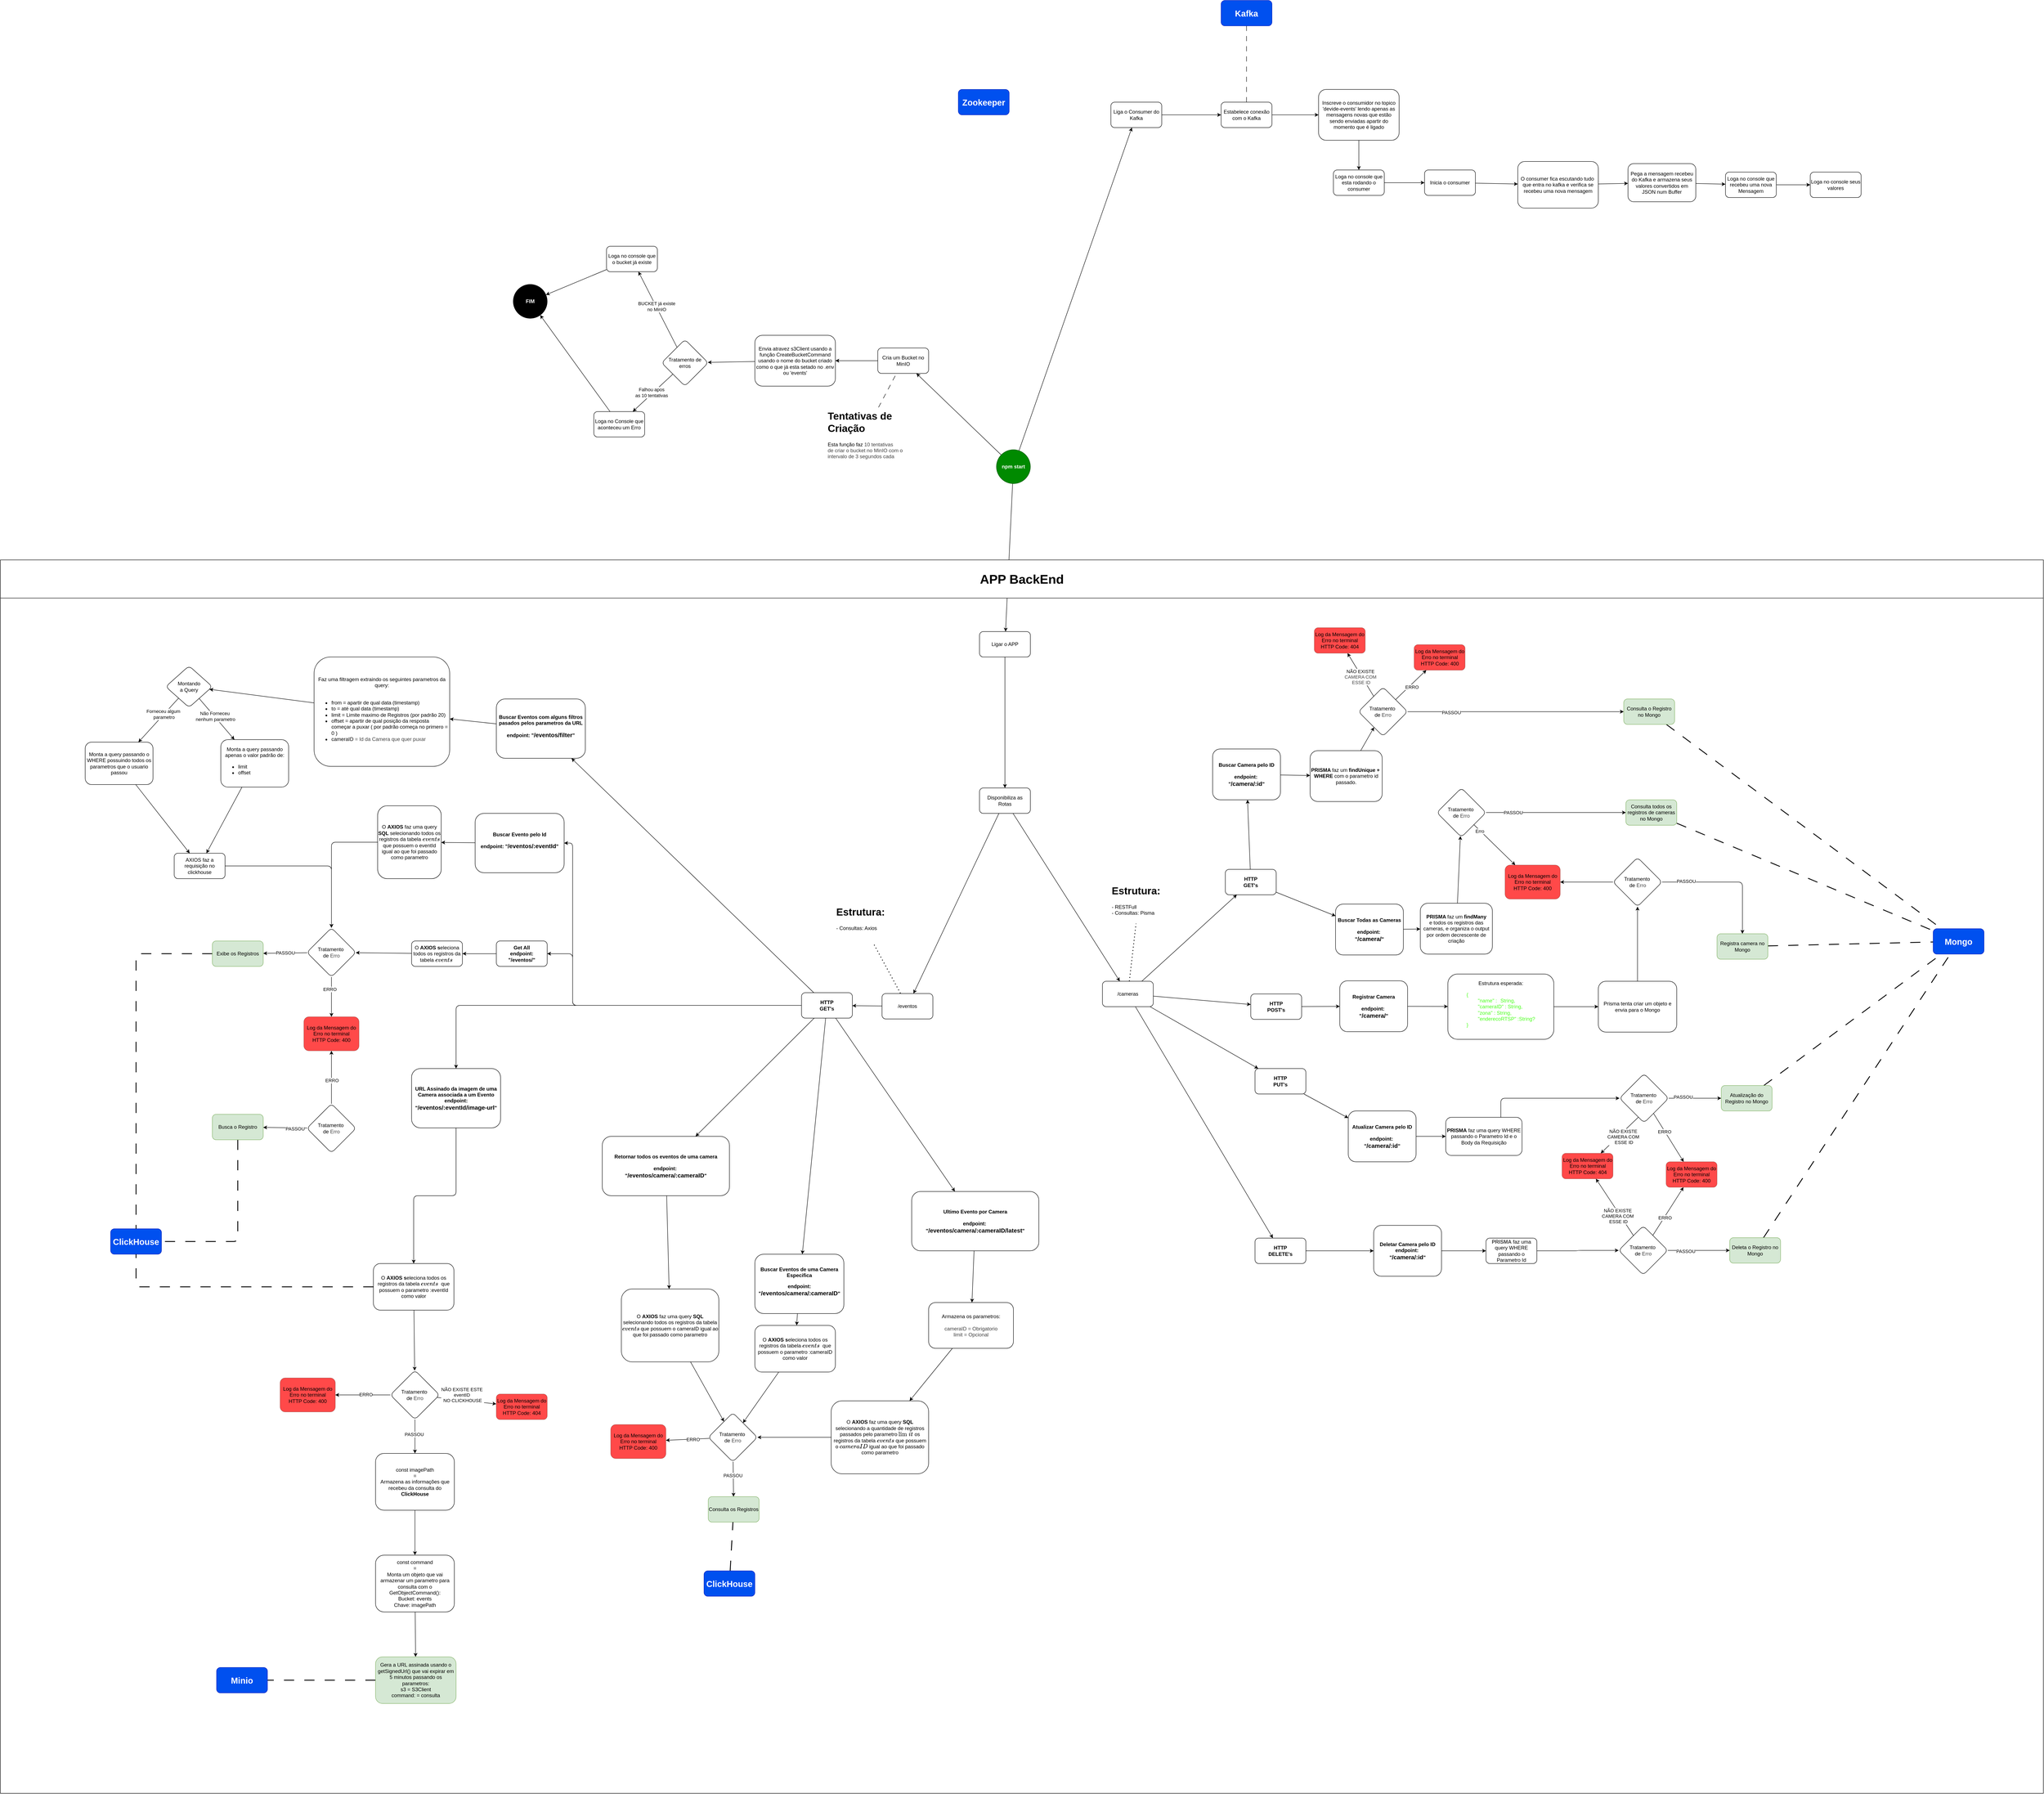 <mxfile>
    <diagram id="Vanaf956ToXkdfIuTYm2" name="Página-1">
        <mxGraphModel dx="5593" dy="4943" grid="1" gridSize="10" guides="1" tooltips="1" connect="1" arrows="1" fold="1" page="1" pageScale="1" pageWidth="850" pageHeight="1100" math="0" shadow="0">
            <root>
                <mxCell id="0"/>
                <mxCell id="1" parent="0"/>
                <mxCell id="5" value="" style="edgeStyle=none;html=1;" parent="1" source="3" target="4" edge="1">
                    <mxGeometry relative="1" as="geometry"/>
                </mxCell>
                <mxCell id="231" style="edgeStyle=none;html=1;" parent="1" source="3" target="230" edge="1">
                    <mxGeometry relative="1" as="geometry"/>
                </mxCell>
                <mxCell id="233" style="edgeStyle=none;html=1;" parent="1" source="3" target="232" edge="1">
                    <mxGeometry relative="1" as="geometry"/>
                </mxCell>
                <mxCell id="3" value="npm start" style="ellipse;whiteSpace=wrap;html=1;aspect=fixed;fillColor=#008a00;fontStyle=1;strokeColor=#005700;fontColor=#ffffff;" parent="1" vertex="1">
                    <mxGeometry x="240" y="-1010" width="80" height="80" as="geometry"/>
                </mxCell>
                <mxCell id="254" value="" style="edgeStyle=none;html=1;" parent="1" source="230" target="253" edge="1">
                    <mxGeometry relative="1" as="geometry"/>
                </mxCell>
                <mxCell id="230" value="Liga o Consumer do Kafka" style="rounded=1;whiteSpace=wrap;html=1;fillColor=light-dark(#FFFFFF,#EDEDED);" parent="1" vertex="1">
                    <mxGeometry x="510" y="-1830" width="120" height="60" as="geometry"/>
                </mxCell>
                <mxCell id="246" style="edgeStyle=none;html=1;" parent="1" source="232" target="234" edge="1">
                    <mxGeometry relative="1" as="geometry"/>
                </mxCell>
                <mxCell id="232" value="Cria um Bucket no MinIO" style="rounded=1;whiteSpace=wrap;html=1;fillColor=light-dark(#FFFFFF,#EDEDED);" parent="1" vertex="1">
                    <mxGeometry x="-40" y="-1250" width="120" height="60" as="geometry"/>
                </mxCell>
                <mxCell id="247" style="edgeStyle=none;html=1;" parent="1" source="234" target="239" edge="1">
                    <mxGeometry relative="1" as="geometry"/>
                </mxCell>
                <mxCell id="234" value="Envia atravez s3Client usando a função CreateBucketCommand usando o nome do bucket criado como o que já esta setado no .env ou &#39;events&#39;" style="whiteSpace=wrap;html=1;fillColor=light-dark(#FFFFFF,#EDEDED);rounded=1;" parent="1" vertex="1">
                    <mxGeometry x="-330" y="-1280" width="190" height="120" as="geometry"/>
                </mxCell>
                <mxCell id="237" style="edgeStyle=none;html=1;endArrow=none;endFill=0;dashed=1;dashPattern=12 12;" parent="1" source="236" target="232" edge="1">
                    <mxGeometry relative="1" as="geometry"/>
                </mxCell>
                <mxCell id="236" value="&lt;h1 style=&quot;margin-top: 0px;&quot;&gt;Tentativas de Criação&lt;/h1&gt;&lt;p&gt;Esta função faz&amp;nbsp;&lt;span style=&quot;color: rgb(63, 63, 63); background-color: transparent;&quot;&gt;10 tentativas de&amp;nbsp;&lt;/span&gt;&lt;span style=&quot;color: rgb(63, 63, 63); background-color: transparent;&quot;&gt;criar o bucket no MinIO com o intervalo de 3 segundos cada&lt;/span&gt;&lt;/p&gt;" style="text;html=1;whiteSpace=wrap;overflow=hidden;rounded=0;" parent="1" vertex="1">
                    <mxGeometry x="-160" y="-1110" width="180" height="120" as="geometry"/>
                </mxCell>
                <mxCell id="238" value="&lt;font style=&quot;font-size: 30px;&quot;&gt;APP BackEnd&lt;/font&gt;" style="swimlane;whiteSpace=wrap;html=1;startSize=90;" parent="1" vertex="1">
                    <mxGeometry x="-2110" y="-750" width="4820" height="2910" as="geometry"/>
                </mxCell>
                <mxCell id="11" value="" style="edgeStyle=none;html=1;" parent="238" source="4" target="10" edge="1">
                    <mxGeometry relative="1" as="geometry"/>
                </mxCell>
                <mxCell id="13" value="" style="edgeStyle=none;html=1;" parent="238" source="10" target="12" edge="1">
                    <mxGeometry relative="1" as="geometry"/>
                </mxCell>
                <mxCell id="15" value="" style="edgeStyle=none;html=1;" parent="238" source="10" target="14" edge="1">
                    <mxGeometry relative="1" as="geometry"/>
                </mxCell>
                <mxCell id="10" value="Disponibiliza as Rotas" style="rounded=1;whiteSpace=wrap;html=1;fillColor=light-dark(#FFFFFF,#EDEDED);" parent="238" vertex="1">
                    <mxGeometry x="2310" y="538" width="120" height="60" as="geometry"/>
                </mxCell>
                <mxCell id="31" value="" style="edgeStyle=none;html=1;" parent="238" source="12" target="30" edge="1">
                    <mxGeometry relative="1" as="geometry"/>
                </mxCell>
                <mxCell id="35" style="edgeStyle=none;html=1;" parent="238" source="12" target="32" edge="1">
                    <mxGeometry relative="1" as="geometry"/>
                </mxCell>
                <mxCell id="36" style="edgeStyle=none;html=1;" parent="238" source="12" target="33" edge="1">
                    <mxGeometry relative="1" as="geometry"/>
                </mxCell>
                <mxCell id="37" style="edgeStyle=none;html=1;" parent="238" source="12" target="34" edge="1">
                    <mxGeometry relative="1" as="geometry"/>
                </mxCell>
                <mxCell id="12" value="/cameras" style="rounded=1;whiteSpace=wrap;html=1;fillColor=light-dark(#FFFFFF,#EDEDED);" parent="238" vertex="1">
                    <mxGeometry x="2600" y="994" width="120" height="60" as="geometry"/>
                </mxCell>
                <mxCell id="17" value="" style="edgeStyle=none;html=1;" parent="238" source="14" target="16" edge="1">
                    <mxGeometry relative="1" as="geometry"/>
                </mxCell>
                <mxCell id="14" value="/eventos" style="rounded=1;whiteSpace=wrap;html=1;fillColor=light-dark(#FFFFFF,#EDEDED);" parent="238" vertex="1">
                    <mxGeometry x="2080" y="1023" width="120" height="60" as="geometry"/>
                </mxCell>
                <mxCell id="21" value="" style="edgeStyle=orthogonalEdgeStyle;html=1;" parent="238" source="16" target="20" edge="1">
                    <mxGeometry relative="1" as="geometry">
                        <Array as="points">
                            <mxPoint x="1350" y="1051"/>
                            <mxPoint x="1350" y="929"/>
                        </Array>
                    </mxGeometry>
                </mxCell>
                <mxCell id="23" style="html=1;" parent="238" source="16" target="22" edge="1">
                    <mxGeometry relative="1" as="geometry"/>
                </mxCell>
                <mxCell id="26" style="edgeStyle=orthogonalEdgeStyle;html=1;" parent="238" source="16" target="24" edge="1">
                    <mxGeometry relative="1" as="geometry"/>
                </mxCell>
                <mxCell id="27" style="edgeStyle=orthogonalEdgeStyle;html=1;" parent="238" source="16" target="25" edge="1">
                    <mxGeometry relative="1" as="geometry">
                        <Array as="points">
                            <mxPoint x="1350" y="1051"/>
                            <mxPoint x="1350" y="668"/>
                        </Array>
                    </mxGeometry>
                </mxCell>
                <mxCell id="29" style="html=1;elbow=vertical;" parent="238" source="16" target="28" edge="1">
                    <mxGeometry relative="1" as="geometry"/>
                </mxCell>
                <mxCell id="191" style="edgeStyle=none;html=1;" parent="238" source="16" target="190" edge="1">
                    <mxGeometry relative="1" as="geometry"/>
                </mxCell>
                <mxCell id="196" style="html=1;" parent="238" source="16" target="195" edge="1">
                    <mxGeometry relative="1" as="geometry"/>
                </mxCell>
                <mxCell id="16" value="&lt;div&gt;&lt;b&gt;HTTP&lt;/b&gt;&lt;/div&gt;&lt;div&gt;&lt;span style=&quot;background-color: transparent;&quot;&gt;&lt;b&gt;GET&#39;s&lt;/b&gt;&lt;/span&gt;&lt;/div&gt;" style="whiteSpace=wrap;html=1;fillColor=light-dark(#FFFFFF,#EDEDED);rounded=1;" parent="238" vertex="1">
                    <mxGeometry x="1890" y="1021" width="120" height="60" as="geometry"/>
                </mxCell>
                <mxCell id="145" value="" style="edgeStyle=none;html=1;" parent="238" source="20" target="144" edge="1">
                    <mxGeometry relative="1" as="geometry"/>
                </mxCell>
                <mxCell id="20" value="&lt;div&gt;&lt;b&gt;Get All&lt;/b&gt;&lt;/div&gt;&lt;b&gt;endpoint: &quot;/eventos/&quot;&lt;/b&gt;" style="whiteSpace=wrap;html=1;fillColor=light-dark(#FFFFFF,#EDEDED);rounded=1;" parent="238" vertex="1">
                    <mxGeometry x="1170" y="899" width="120" height="60" as="geometry"/>
                </mxCell>
                <mxCell id="156" style="edgeStyle=none;html=1;" parent="238" source="22" target="155" edge="1">
                    <mxGeometry relative="1" as="geometry"/>
                </mxCell>
                <mxCell id="22" value="&lt;div&gt;&lt;b&gt;Buscar Eventos de uma Camera Especifica&lt;/b&gt;&lt;/div&gt;&lt;p&gt;&lt;font style=&quot;color: rgb(0, 0, 0);&quot; face=&quot;Helvetica&quot;&gt;&lt;b&gt;endpoint: &quot;&lt;span style=&quot;font-size: 14px; white-space: pre;&quot;&gt;/eventos/camera/:cameraID&lt;/span&gt;&quot;&lt;/b&gt;&lt;/font&gt;&lt;/p&gt;" style="whiteSpace=wrap;html=1;fillColor=light-dark(#FFFFFF,#EDEDED);rounded=1;" parent="238" vertex="1">
                    <mxGeometry x="1780" y="1638" width="210" height="140" as="geometry"/>
                </mxCell>
                <mxCell id="167" value="" style="edgeStyle=orthogonalEdgeStyle;html=1;" parent="238" source="24" target="168" edge="1">
                    <mxGeometry relative="1" as="geometry">
                        <mxPoint x="1125" y="1718" as="targetPoint"/>
                    </mxGeometry>
                </mxCell>
                <mxCell id="24" value="&lt;div&gt;&lt;b style=&quot;background-color: transparent;&quot;&gt;URL Assinado da imagem de uma Camera associada a um Evento&lt;/b&gt;&lt;/div&gt;&lt;div&gt;&lt;b style=&quot;background-color: transparent;&quot;&gt;endpoint: &quot;&lt;span style=&quot;font-size: 14px; white-space: pre;&quot;&gt;/eventos/:eventId/image-url&lt;/span&gt;&quot;&lt;/b&gt;&lt;/div&gt;" style="whiteSpace=wrap;html=1;fillColor=light-dark(#FFFFFF,#EDEDED);rounded=1;" parent="238" vertex="1">
                    <mxGeometry x="970" y="1200" width="210" height="140" as="geometry"/>
                </mxCell>
                <mxCell id="193" style="edgeStyle=none;html=1;" parent="238" source="25" target="192" edge="1">
                    <mxGeometry relative="1" as="geometry"/>
                </mxCell>
                <mxCell id="25" value="&lt;div&gt;&lt;b&gt;Buscar Evento pelo Id&lt;/b&gt;&lt;/div&gt;&lt;p&gt;&lt;font style=&quot;color: rgb(0, 0, 0);&quot; face=&quot;Helvetica&quot;&gt;&lt;b&gt;endpoint: &quot;&lt;span style=&quot;font-size: 14px; white-space: pre;&quot;&gt;/eventos/:eventId&lt;/span&gt;&quot;&lt;/b&gt;&lt;/font&gt;&lt;/p&gt;" style="whiteSpace=wrap;html=1;fillColor=light-dark(#FFFFFF,#EDEDED);rounded=1;" parent="238" vertex="1">
                    <mxGeometry x="1120" y="598" width="210" height="140" as="geometry"/>
                </mxCell>
                <mxCell id="210" value="" style="edgeStyle=none;html=1;" parent="238" source="28" target="209" edge="1">
                    <mxGeometry relative="1" as="geometry"/>
                </mxCell>
                <mxCell id="28" value="&lt;div&gt;&lt;b style=&quot;background-color: transparent;&quot;&gt;Ultimo Evento por Camera&lt;/b&gt;&lt;/div&gt;&lt;div&gt;&lt;b style=&quot;background-color: transparent;&quot;&gt;&lt;br&gt;&lt;/b&gt;&lt;/div&gt;&lt;div&gt;&lt;b style=&quot;background-color: transparent;&quot;&gt;endpoint:&amp;nbsp;&lt;/b&gt;&lt;/div&gt;&lt;div&gt;&lt;b style=&quot;background-color: transparent;&quot;&gt;&quot;&lt;span style=&quot;font-size: 14px; white-space: pre;&quot;&gt;/eventos/camera/:cameraID/latest&lt;/span&gt;&quot;&lt;/b&gt;&lt;/div&gt;" style="whiteSpace=wrap;html=1;fillColor=light-dark(#FFFFFF,#EDEDED);rounded=1;" parent="238" vertex="1">
                    <mxGeometry x="2150" y="1490" width="300" height="140" as="geometry"/>
                </mxCell>
                <mxCell id="43" value="" style="edgeStyle=none;html=1;" parent="238" source="32" target="44" edge="1">
                    <mxGeometry relative="1" as="geometry">
                        <mxPoint x="3140" y="880" as="targetPoint"/>
                    </mxGeometry>
                </mxCell>
                <mxCell id="46" style="edgeStyle=none;html=1;" parent="238" source="30" target="45" edge="1">
                    <mxGeometry relative="1" as="geometry"/>
                </mxCell>
                <mxCell id="49" style="edgeStyle=none;html=1;" parent="238" source="30" target="47" edge="1">
                    <mxGeometry relative="1" as="geometry"/>
                </mxCell>
                <mxCell id="30" value="HTTP&lt;div&gt;GET&#39;s&lt;/div&gt;" style="rounded=1;whiteSpace=wrap;html=1;fillColor=light-dark(#FFFFFF,#EDEDED);fontStyle=1" parent="238" vertex="1">
                    <mxGeometry x="2890" y="730" width="120" height="60" as="geometry"/>
                </mxCell>
                <mxCell id="32" value="HTTP&lt;div&gt;POST&#39;s&lt;/div&gt;" style="rounded=1;whiteSpace=wrap;html=1;fillColor=light-dark(#FFFFFF,#EDEDED);fontStyle=1" parent="238" vertex="1">
                    <mxGeometry x="2950" y="1024" width="120" height="60" as="geometry"/>
                </mxCell>
                <mxCell id="53" style="edgeStyle=none;html=1;" parent="238" source="33" target="51" edge="1">
                    <mxGeometry relative="1" as="geometry"/>
                </mxCell>
                <mxCell id="33" value="HTTP&lt;div&gt;PUT&#39;s&lt;/div&gt;" style="rounded=1;whiteSpace=wrap;html=1;fillColor=light-dark(#FFFFFF,#EDEDED);fontStyle=1" parent="238" vertex="1">
                    <mxGeometry x="2960" y="1200" width="120" height="60" as="geometry"/>
                </mxCell>
                <mxCell id="54" style="edgeStyle=none;html=1;" parent="238" source="34" target="52" edge="1">
                    <mxGeometry relative="1" as="geometry"/>
                </mxCell>
                <mxCell id="34" value="HTTP&lt;div&gt;DELETE&#39;s&lt;/div&gt;" style="rounded=1;whiteSpace=wrap;html=1;fillColor=light-dark(#FFFFFF,#EDEDED);fontStyle=1" parent="238" vertex="1">
                    <mxGeometry x="2960" y="1600" width="120" height="60" as="geometry"/>
                </mxCell>
                <mxCell id="39" value="&lt;h1 style=&quot;margin-top: 0px;&quot;&gt;Estrutura:&lt;/h1&gt;&lt;div&gt;- RESTFull&lt;/div&gt;&lt;div&gt;- Consultas: Pisma&lt;/div&gt;" style="text;html=1;whiteSpace=wrap;overflow=hidden;rounded=0;" parent="238" vertex="1">
                    <mxGeometry x="2620" y="760" width="130" height="98" as="geometry"/>
                </mxCell>
                <mxCell id="41" value="" style="endArrow=none;dashed=1;html=1;dashPattern=1 3;strokeWidth=2;" parent="238" source="12" target="39" edge="1">
                    <mxGeometry width="50" height="50" relative="1" as="geometry">
                        <mxPoint x="2990" y="1180" as="sourcePoint"/>
                        <mxPoint x="3040" y="1130" as="targetPoint"/>
                    </mxGeometry>
                </mxCell>
                <mxCell id="56" value="" style="edgeStyle=none;html=1;" parent="238" source="44" target="55" edge="1">
                    <mxGeometry relative="1" as="geometry"/>
                </mxCell>
                <mxCell id="44" value="&lt;div&gt;&lt;b&gt;Registrar Camera&lt;/b&gt;&lt;/div&gt;&lt;div&gt;&lt;b&gt;&lt;br&gt;&lt;/b&gt;&lt;/div&gt;&lt;div&gt;&lt;b style=&quot;background-color: transparent;&quot;&gt;endpoint:&amp;nbsp;&lt;/b&gt;&lt;/div&gt;&lt;div&gt;&lt;b style=&quot;background-color: transparent;&quot;&gt;&quot;&lt;span style=&quot;font-size: 14px; white-space: pre;&quot;&gt;/camera/&lt;/span&gt;&quot;&lt;/b&gt;&lt;/div&gt;" style="whiteSpace=wrap;html=1;fillColor=light-dark(#FFFFFF,#EDEDED);rounded=1;" parent="238" vertex="1">
                    <mxGeometry x="3160" y="993" width="160" height="120" as="geometry"/>
                </mxCell>
                <mxCell id="137" value="" style="edgeStyle=none;html=1;" parent="238" source="45" target="136" edge="1">
                    <mxGeometry relative="1" as="geometry"/>
                </mxCell>
                <mxCell id="45" value="&lt;div&gt;&lt;b&gt;Buscar Todas as Cameras&lt;/b&gt;&lt;/div&gt;&lt;div&gt;&lt;b&gt;&lt;br&gt;&lt;/b&gt;&lt;/div&gt;&lt;div&gt;&lt;b style=&quot;background-color: transparent;&quot;&gt;endpoint:&amp;nbsp;&lt;/b&gt;&lt;/div&gt;&lt;div&gt;&lt;b style=&quot;background-color: transparent;&quot;&gt;&quot;&lt;span style=&quot;font-size: 14px; white-space: pre;&quot;&gt;/camera/&lt;/span&gt;&quot;&lt;/b&gt;&lt;/div&gt;" style="whiteSpace=wrap;html=1;fillColor=light-dark(#FFFFFF,#EDEDED);rounded=1;" parent="238" vertex="1">
                    <mxGeometry x="3150" y="812" width="160" height="120" as="geometry"/>
                </mxCell>
                <mxCell id="123" style="html=1;" parent="238" source="47" target="139" edge="1">
                    <mxGeometry relative="1" as="geometry"/>
                </mxCell>
                <mxCell id="47" value="&lt;div&gt;&lt;b&gt;Buscar Camera pelo ID&lt;/b&gt;&lt;/div&gt;&lt;div&gt;&lt;b&gt;&lt;br&gt;&lt;/b&gt;&lt;/div&gt;&lt;div&gt;&lt;b style=&quot;background-color: transparent;&quot;&gt;endpoint:&amp;nbsp;&lt;/b&gt;&lt;/div&gt;&lt;div&gt;&lt;b style=&quot;background-color: transparent;&quot;&gt;&quot;&lt;span style=&quot;font-size: 14px; white-space: pre;&quot;&gt;/camera/:id&lt;/span&gt;&quot;&lt;/b&gt;&lt;/div&gt;" style="whiteSpace=wrap;html=1;fillColor=light-dark(#FFFFFF,#EDEDED);rounded=1;" parent="238" vertex="1">
                    <mxGeometry x="2860" y="446" width="160" height="120" as="geometry"/>
                </mxCell>
                <mxCell id="77" value="" style="edgeStyle=orthogonalEdgeStyle;html=1;" parent="238" source="51" target="76" edge="1">
                    <mxGeometry relative="1" as="geometry"/>
                </mxCell>
                <mxCell id="51" value="&lt;div&gt;&lt;b&gt;Atualizar Camera pelo ID&lt;/b&gt;&lt;/div&gt;&lt;div&gt;&lt;b&gt;&lt;br&gt;&lt;/b&gt;&lt;/div&gt;&lt;div&gt;&lt;b style=&quot;background-color: transparent;&quot;&gt;endpoint:&amp;nbsp;&lt;/b&gt;&lt;/div&gt;&lt;div&gt;&lt;b style=&quot;background-color: transparent;&quot;&gt;&quot;&lt;span style=&quot;font-size: 14px; white-space: pre;&quot;&gt;/camera/:id&lt;/span&gt;&quot;&lt;/b&gt;&lt;/div&gt;" style="whiteSpace=wrap;html=1;fillColor=light-dark(#FFFFFF,#EDEDED);rounded=1;" parent="238" vertex="1">
                    <mxGeometry x="3180" y="1300" width="160" height="120" as="geometry"/>
                </mxCell>
                <mxCell id="109" value="" style="edgeStyle=orthogonalEdgeStyle;html=1;" parent="238" source="52" target="110" edge="1">
                    <mxGeometry relative="1" as="geometry">
                        <mxPoint x="3490.0" y="1630" as="targetPoint"/>
                    </mxGeometry>
                </mxCell>
                <mxCell id="52" value="&lt;div&gt;&lt;b&gt;Deletar Camera pelo ID&lt;/b&gt;&lt;/div&gt;&lt;div&gt;&lt;b style=&quot;background-color: transparent;&quot;&gt;endpoint:&amp;nbsp;&lt;/b&gt;&lt;/div&gt;&lt;div&gt;&lt;b style=&quot;background-color: transparent;&quot;&gt;&quot;&lt;span style=&quot;font-size: 14px; white-space: pre;&quot;&gt;/camera/:id&lt;/span&gt;&quot;&lt;/b&gt;&lt;/div&gt;" style="whiteSpace=wrap;html=1;fillColor=light-dark(#FFFFFF,#EDEDED);rounded=1;" parent="238" vertex="1">
                    <mxGeometry x="3240" y="1570" width="160" height="120" as="geometry"/>
                </mxCell>
                <mxCell id="58" value="" style="edgeStyle=none;html=1;" parent="238" source="55" target="57" edge="1">
                    <mxGeometry relative="1" as="geometry"/>
                </mxCell>
                <mxCell id="55" value="Estrutura esperada:&lt;blockquote style=&quot;text-align: left;&quot;&gt;&lt;font style=&quot;color: rgb(71, 255, 25);&quot;&gt;{&lt;br&gt;&lt;span style=&quot;white-space: pre;&quot;&gt;&#x9;&lt;/span&gt;&quot;name&quot; :&amp;nbsp;&lt;span style=&quot;white-space: pre;&quot;&gt;&#x9;&lt;/span&gt;String,&lt;br&gt;&lt;span style=&quot;white-space: pre;&quot;&gt;&#x9;&lt;/span&gt;&quot;cameraID&quot; :&amp;nbsp;&lt;span style=&quot;color: rgb(71, 255, 25);&quot;&gt;String,&lt;/span&gt;&lt;br&gt;&lt;span style=&quot;white-space: pre;&quot;&gt;&#x9;&lt;/span&gt;&quot;zona&quot; :&amp;nbsp;&lt;span style=&quot;color: rgb(71, 255, 25);&quot;&gt;String,&lt;/span&gt;&lt;br&gt;&lt;span style=&quot;white-space: pre;&quot;&gt;&#x9;&lt;/span&gt;&quot;enderecoRTSP&quot; :&lt;span style=&quot;color: rgb(71, 255, 25);&quot;&gt;String?&lt;/span&gt;&lt;br&gt;}&lt;/font&gt;&lt;/blockquote&gt;" style="whiteSpace=wrap;html=1;fillColor=light-dark(#FFFFFF,#EDEDED);rounded=1;" parent="238" vertex="1">
                    <mxGeometry x="3415" y="977" width="250" height="154" as="geometry"/>
                </mxCell>
                <mxCell id="84" style="edgeStyle=orthogonalEdgeStyle;html=1;" parent="238" source="57" target="81" edge="1">
                    <mxGeometry relative="1" as="geometry"/>
                </mxCell>
                <mxCell id="57" value="Prisma tenta criar um objeto e envia para o Mongo" style="whiteSpace=wrap;html=1;fillColor=light-dark(#FFFFFF,#EDEDED);rounded=1;" parent="238" vertex="1">
                    <mxGeometry x="3770" y="994" width="185" height="120" as="geometry"/>
                </mxCell>
                <mxCell id="72" value="" style="html=1;" parent="238" source="67" target="71" edge="1">
                    <mxGeometry relative="1" as="geometry"/>
                </mxCell>
                <mxCell id="73" value="Erro" style="edgeLabel;html=1;align=center;verticalAlign=middle;resizable=0;points=[];" parent="72" vertex="1" connectable="0">
                    <mxGeometry x="-0.362" y="2" relative="1" as="geometry">
                        <mxPoint x="-19" y="-14" as="offset"/>
                    </mxGeometry>
                </mxCell>
                <mxCell id="96" value="" style="edgeStyle=orthogonalEdgeStyle;html=1;" parent="238" source="67" target="95" edge="1">
                    <mxGeometry relative="1" as="geometry"/>
                </mxCell>
                <mxCell id="99" value="PASSOU" style="edgeLabel;html=1;align=center;verticalAlign=middle;resizable=0;points=[];" parent="96" vertex="1" connectable="0">
                    <mxGeometry x="-0.736" y="2" relative="1" as="geometry">
                        <mxPoint x="20" y="2" as="offset"/>
                    </mxGeometry>
                </mxCell>
                <mxCell id="67" value="Tratamento&amp;nbsp;&lt;div&gt;de&amp;nbsp;&lt;span style=&quot;color: rgb(63, 63, 63); background-color: transparent;&quot;&gt;Erro&lt;/span&gt;&lt;/div&gt;" style="rhombus;whiteSpace=wrap;html=1;fillColor=light-dark(#FFFFFF,#EDEDED);rounded=1;" parent="238" vertex="1">
                    <mxGeometry x="3389" y="538" width="116" height="116" as="geometry"/>
                </mxCell>
                <mxCell id="71" value="Log da Mensagem do Erro no terminal&lt;div&gt;&lt;span style=&quot;color: rgb(0, 0, 0);&quot;&gt;HTTP Code: 400&lt;/span&gt;&lt;/div&gt;" style="whiteSpace=wrap;html=1;fillColor=#FF4949;rounded=1;strokeColor=#b85450;" parent="238" vertex="1">
                    <mxGeometry x="3550" y="720" width="130" height="80" as="geometry"/>
                </mxCell>
                <mxCell id="89" style="edgeStyle=orthogonalEdgeStyle;html=1;" parent="238" source="76" target="87" edge="1">
                    <mxGeometry relative="1" as="geometry">
                        <mxPoint x="3680" y="1196" as="targetPoint"/>
                        <Array as="points">
                            <mxPoint x="3540" y="1270"/>
                        </Array>
                    </mxGeometry>
                </mxCell>
                <mxCell id="76" value="&lt;b&gt;PRISMA&lt;/b&gt; faz uma query WHERE passando o Parametro Id e o Body da Requisição" style="whiteSpace=wrap;html=1;fillColor=light-dark(#FFFFFF,#EDEDED);rounded=1;" parent="238" vertex="1">
                    <mxGeometry x="3410" y="1315" width="180" height="90" as="geometry"/>
                </mxCell>
                <mxCell id="79" value="" style="edgeStyle=orthogonalEdgeStyle;html=1;" parent="238" source="81" target="71" edge="1">
                    <mxGeometry relative="1" as="geometry">
                        <mxPoint x="4450" y="1180" as="targetPoint"/>
                    </mxGeometry>
                </mxCell>
                <mxCell id="80" value="Erro" style="edgeLabel;html=1;align=center;verticalAlign=middle;resizable=0;points=[];" parent="79" vertex="1" connectable="0">
                    <mxGeometry x="-0.362" y="2" relative="1" as="geometry">
                        <mxPoint x="112" y="-2" as="offset"/>
                    </mxGeometry>
                </mxCell>
                <mxCell id="81" value="Tratamento&amp;nbsp;&lt;div&gt;de&amp;nbsp;&lt;span style=&quot;color: rgb(63, 63, 63); background-color: transparent;&quot;&gt;Erro&lt;/span&gt;&lt;/div&gt;" style="rhombus;whiteSpace=wrap;html=1;fillColor=light-dark(#FFFFFF,#EDEDED);rounded=1;" parent="238" vertex="1">
                    <mxGeometry x="3804.5" y="702" width="116" height="116" as="geometry"/>
                </mxCell>
                <mxCell id="82" style="edgeStyle=orthogonalEdgeStyle;html=1;" parent="238" source="81" target="93" edge="1">
                    <mxGeometry relative="1" as="geometry">
                        <mxPoint x="4900" y="710" as="targetPoint"/>
                    </mxGeometry>
                </mxCell>
                <mxCell id="83" value="PASSOU" style="edgeLabel;html=1;align=center;verticalAlign=middle;resizable=0;points=[];" parent="82" vertex="1" connectable="0">
                    <mxGeometry x="-0.923" y="-4" relative="1" as="geometry">
                        <mxPoint x="44" y="-6" as="offset"/>
                    </mxGeometry>
                </mxCell>
                <mxCell id="92" value="" style="html=1;exitX=0.399;exitY=0.871;exitDx=0;exitDy=0;exitPerimeter=0;" parent="238" source="87" target="91" edge="1">
                    <mxGeometry relative="1" as="geometry"/>
                </mxCell>
                <mxCell id="101" value="NÃO EXISTE&amp;nbsp;&lt;div&gt;CAMERA COM&amp;nbsp;&lt;/div&gt;&lt;div&gt;ESSE ID&lt;/div&gt;" style="edgeLabel;html=1;align=center;verticalAlign=middle;resizable=0;points=[];" parent="92" vertex="1" connectable="0">
                    <mxGeometry x="-0.494" y="2" relative="1" as="geometry">
                        <mxPoint x="-15" y="24" as="offset"/>
                    </mxGeometry>
                </mxCell>
                <mxCell id="103" value="" style="html=1;" parent="238" source="87" target="102" edge="1">
                    <mxGeometry relative="1" as="geometry"/>
                </mxCell>
                <mxCell id="104" value="ERRO" style="edgeLabel;html=1;align=center;verticalAlign=middle;resizable=0;points=[];" parent="103" vertex="1" connectable="0">
                    <mxGeometry x="-0.261" y="-1" relative="1" as="geometry">
                        <mxPoint as="offset"/>
                    </mxGeometry>
                </mxCell>
                <mxCell id="106" style="edgeStyle=orthogonalEdgeStyle;html=1;" parent="238" source="87" target="105" edge="1">
                    <mxGeometry relative="1" as="geometry"/>
                </mxCell>
                <mxCell id="87" value="Tratamento&amp;nbsp;&lt;div&gt;de&amp;nbsp;&lt;span style=&quot;color: rgb(63, 63, 63); background-color: transparent;&quot;&gt;Erro&lt;/span&gt;&lt;/div&gt;" style="rhombus;whiteSpace=wrap;html=1;fillColor=light-dark(#FFFFFF,#EDEDED);rounded=1;" parent="238" vertex="1">
                    <mxGeometry x="3820" y="1212" width="116" height="116" as="geometry"/>
                </mxCell>
                <mxCell id="88" value="PASSOU" style="edgeLabel;html=1;align=center;verticalAlign=middle;resizable=0;points=[];" parent="238" vertex="1" connectable="0">
                    <mxGeometry x="3970.004" y="1270" as="geometry">
                        <mxPoint y="-3" as="offset"/>
                    </mxGeometry>
                </mxCell>
                <mxCell id="91" value="&lt;span style=&quot;color: rgb(0, 0, 0);&quot;&gt;Log da Mensagem do Erro no terminal&lt;/span&gt;&lt;div&gt;&lt;span style=&quot;color: rgb(0, 0, 0);&quot;&gt;HTTP Code: 404&lt;/span&gt;&lt;/div&gt;" style="whiteSpace=wrap;html=1;fillColor=#FF4949;rounded=1;strokeColor=#b85450;" parent="238" vertex="1">
                    <mxGeometry x="3684.5" y="1400" width="120" height="60" as="geometry"/>
                </mxCell>
                <mxCell id="94" style="html=1;endArrow=none;endFill=0;dashed=1;dashPattern=12 12;strokeWidth=2;" parent="238" source="93" target="60" edge="1">
                    <mxGeometry relative="1" as="geometry"/>
                </mxCell>
                <mxCell id="93" value="Registra camera no Mongo" style="rounded=1;whiteSpace=wrap;html=1;fillColor=#d5e8d4;strokeColor=#82b366;" parent="238" vertex="1">
                    <mxGeometry x="4050" y="882" width="120" height="60" as="geometry"/>
                </mxCell>
                <mxCell id="100" style="html=1;endArrow=none;endFill=0;dashed=1;dashPattern=12 12;strokeWidth=2;" parent="238" source="95" target="60" edge="1">
                    <mxGeometry relative="1" as="geometry"/>
                </mxCell>
                <mxCell id="95" value="Consulta todos os registros de cameras no Mongo" style="whiteSpace=wrap;html=1;fillColor=#d5e8d4;rounded=1;strokeColor=#82b366;" parent="238" vertex="1">
                    <mxGeometry x="3835" y="566" width="120" height="60" as="geometry"/>
                </mxCell>
                <mxCell id="102" value="&lt;span style=&quot;color: rgb(0, 0, 0);&quot;&gt;Log da Mensagem do Erro no terminal&lt;/span&gt;&lt;div&gt;&lt;span style=&quot;color: rgb(0, 0, 0);&quot;&gt;&lt;span style=&quot;color: rgb(0, 0, 0);&quot;&gt;HTTP Code: 400&lt;/span&gt;&lt;/span&gt;&lt;/div&gt;" style="whiteSpace=wrap;html=1;fillColor=#FF4949;rounded=1;strokeColor=#b85450;" parent="238" vertex="1">
                    <mxGeometry x="3930" y="1420" width="120" height="60" as="geometry"/>
                </mxCell>
                <mxCell id="107" style="html=1;endArrow=none;endFill=0;dashed=1;dashPattern=12 12;strokeWidth=2;" parent="238" source="105" target="60" edge="1">
                    <mxGeometry relative="1" as="geometry"/>
                </mxCell>
                <mxCell id="105" value="Atualização do Registro no Mongo" style="rounded=1;whiteSpace=wrap;html=1;fillColor=#d5e8d4;strokeColor=#82b366;" parent="238" vertex="1">
                    <mxGeometry x="4060" y="1240" width="120" height="60" as="geometry"/>
                </mxCell>
                <mxCell id="117" style="edgeStyle=orthogonalEdgeStyle;html=1;" parent="238" source="110" target="116" edge="1">
                    <mxGeometry relative="1" as="geometry"/>
                </mxCell>
                <mxCell id="110" value="&lt;b style=&quot;color: rgb(63, 63, 63); scrollbar-color: rgb(226, 226, 226) rgb(251, 251, 251);&quot;&gt;PRISMA&lt;/b&gt;&lt;span style=&quot;color: rgb(0, 0, 0);&quot;&gt;&amp;nbsp;faz&amp;nbsp;&lt;/span&gt;uma query WHERE passando o Parametro Id" style="whiteSpace=wrap;html=1;fillColor=light-dark(#FFFFFF,#EDEDED);rounded=1;" parent="238" vertex="1">
                    <mxGeometry x="3505" y="1600" width="120" height="60" as="geometry"/>
                </mxCell>
                <mxCell id="112" value="" style="html=1;" parent="238" source="116" target="91" edge="1">
                    <mxGeometry relative="1" as="geometry">
                        <mxPoint x="3760" y="1738" as="targetPoint"/>
                    </mxGeometry>
                </mxCell>
                <mxCell id="113" value="NÃO EXISTE&amp;nbsp;&lt;div&gt;CAMERA COM&amp;nbsp;&lt;/div&gt;&lt;div&gt;ESSE ID&lt;/div&gt;" style="edgeLabel;html=1;align=center;verticalAlign=middle;resizable=0;points=[];" parent="112" vertex="1" connectable="0">
                    <mxGeometry x="-0.494" y="2" relative="1" as="geometry">
                        <mxPoint x="-12" y="-14" as="offset"/>
                    </mxGeometry>
                </mxCell>
                <mxCell id="114" value="" style="html=1;" parent="238" source="116" target="102" edge="1">
                    <mxGeometry relative="1" as="geometry">
                        <mxPoint x="3955" y="1758" as="targetPoint"/>
                    </mxGeometry>
                </mxCell>
                <mxCell id="115" value="ERRO" style="edgeLabel;html=1;align=center;verticalAlign=middle;resizable=0;points=[];" parent="114" vertex="1" connectable="0">
                    <mxGeometry x="-0.261" y="-1" relative="1" as="geometry">
                        <mxPoint as="offset"/>
                    </mxGeometry>
                </mxCell>
                <mxCell id="119" value="" style="edgeStyle=orthogonalEdgeStyle;html=1;" parent="238" source="116" target="118" edge="1">
                    <mxGeometry relative="1" as="geometry"/>
                </mxCell>
                <mxCell id="120" value="PASSOU" style="edgeLabel;html=1;align=center;verticalAlign=middle;resizable=0;points=[];" parent="119" vertex="1" connectable="0">
                    <mxGeometry x="-0.429" y="-2" relative="1" as="geometry">
                        <mxPoint as="offset"/>
                    </mxGeometry>
                </mxCell>
                <mxCell id="116" value="Tratamento&amp;nbsp;&lt;div&gt;de&amp;nbsp;&lt;span style=&quot;color: rgb(63, 63, 63); background-color: transparent;&quot;&gt;Erro&lt;/span&gt;&lt;/div&gt;" style="rhombus;whiteSpace=wrap;html=1;fillColor=light-dark(#FFFFFF,#EDEDED);rounded=1;" parent="238" vertex="1">
                    <mxGeometry x="3818" y="1571" width="116" height="116" as="geometry"/>
                </mxCell>
                <mxCell id="121" style="html=1;endArrow=none;endFill=0;dashed=1;dashPattern=12 12;strokeWidth=2;" parent="238" source="118" target="60" edge="1">
                    <mxGeometry relative="1" as="geometry"/>
                </mxCell>
                <mxCell id="118" value="Deleta o Registro no Mongo" style="whiteSpace=wrap;html=1;fillColor=#d5e8d4;rounded=1;strokeColor=#82b366;" parent="238" vertex="1">
                    <mxGeometry x="4080" y="1599" width="120" height="60" as="geometry"/>
                </mxCell>
                <mxCell id="125" style="html=1;" parent="238" source="122" target="130" edge="1">
                    <mxGeometry relative="1" as="geometry">
                        <mxPoint x="3193.116" y="260" as="targetPoint"/>
                    </mxGeometry>
                </mxCell>
                <mxCell id="126" value="ERRO" style="edgeLabel;html=1;align=center;verticalAlign=middle;resizable=0;points=[];" parent="125" vertex="1" connectable="0">
                    <mxGeometry x="-0.173" y="2" relative="1" as="geometry">
                        <mxPoint x="10" as="offset"/>
                    </mxGeometry>
                </mxCell>
                <mxCell id="128" value="" style="edgeStyle=orthogonalEdgeStyle;html=1;" parent="238" source="122" target="127" edge="1">
                    <mxGeometry relative="1" as="geometry"/>
                </mxCell>
                <mxCell id="134" value="PASSOU" style="edgeLabel;html=1;align=center;verticalAlign=middle;resizable=0;points=[];" parent="128" vertex="1" connectable="0">
                    <mxGeometry x="-0.598" y="-2" relative="1" as="geometry">
                        <mxPoint as="offset"/>
                    </mxGeometry>
                </mxCell>
                <mxCell id="132" style="html=1;" parent="238" source="122" target="129" edge="1">
                    <mxGeometry relative="1" as="geometry"/>
                </mxCell>
                <mxCell id="133" value="&lt;span style=&quot;color: rgb(0, 0, 0);&quot;&gt;NÃO EXISTE&amp;nbsp;&lt;/span&gt;&lt;div style=&quot;color: rgb(63, 63, 63); scrollbar-color: rgb(226, 226, 226) rgb(251, 251, 251);&quot;&gt;CAMERA COM&amp;nbsp;&lt;/div&gt;&lt;div style=&quot;color: rgb(63, 63, 63); scrollbar-color: rgb(226, 226, 226) rgb(251, 251, 251);&quot;&gt;ESSE ID&lt;/div&gt;" style="edgeLabel;html=1;align=center;verticalAlign=middle;resizable=0;points=[];" parent="132" vertex="1" connectable="0">
                    <mxGeometry x="-0.07" y="2" relative="1" as="geometry">
                        <mxPoint as="offset"/>
                    </mxGeometry>
                </mxCell>
                <mxCell id="122" value="Tratamento&amp;nbsp;&lt;div&gt;de&amp;nbsp;&lt;span style=&quot;color: rgb(63, 63, 63); background-color: transparent;&quot;&gt;Erro&lt;/span&gt;&lt;/div&gt;" style="rhombus;whiteSpace=wrap;html=1;fillColor=light-dark(#FFFFFF,#EDEDED);rounded=1;" parent="238" vertex="1">
                    <mxGeometry x="3204" y="300" width="116" height="116" as="geometry"/>
                </mxCell>
                <mxCell id="135" style="html=1;endArrow=none;endFill=0;dashed=1;dashPattern=12 12;strokeWidth=2;" parent="238" source="127" target="60" edge="1">
                    <mxGeometry relative="1" as="geometry"/>
                </mxCell>
                <mxCell id="127" value="Consulta o Registro no Mongo" style="whiteSpace=wrap;html=1;fillColor=#d5e8d4;rounded=1;strokeColor=#82b366;" parent="238" vertex="1">
                    <mxGeometry x="3830" y="328" width="120" height="60" as="geometry"/>
                </mxCell>
                <mxCell id="129" value="&lt;span style=&quot;color: rgb(0, 0, 0);&quot;&gt;Log da Mensagem do Erro no terminal&lt;/span&gt;&lt;div&gt;&lt;span style=&quot;color: rgb(0, 0, 0);&quot;&gt;HTTP Code: 404&lt;/span&gt;&lt;/div&gt;" style="whiteSpace=wrap;html=1;fillColor=#FF4949;rounded=1;strokeColor=#b85450;" parent="238" vertex="1">
                    <mxGeometry x="3100" y="160" width="120" height="60" as="geometry"/>
                </mxCell>
                <mxCell id="130" value="&lt;span style=&quot;color: rgb(0, 0, 0);&quot;&gt;Log da Mensagem do Erro no terminal&lt;/span&gt;&lt;div&gt;&lt;span style=&quot;color: rgb(0, 0, 0);&quot;&gt;&lt;span style=&quot;color: rgb(0, 0, 0);&quot;&gt;HTTP Code: 400&lt;/span&gt;&lt;/span&gt;&lt;/div&gt;" style="whiteSpace=wrap;html=1;fillColor=#FF4949;rounded=1;strokeColor=#b85450;" parent="238" vertex="1">
                    <mxGeometry x="3335.5" y="200" width="120" height="60" as="geometry"/>
                </mxCell>
                <mxCell id="60" value="Mongo" style="rounded=1;whiteSpace=wrap;html=1;fillColor=#0050ef;strokeColor=#001DBC;fontColor=#ffffff;fontSize=20;fontStyle=1" parent="238" vertex="1">
                    <mxGeometry x="4560" y="870" width="120" height="60" as="geometry"/>
                </mxCell>
                <mxCell id="61" value="ClickHouse" style="rounded=1;whiteSpace=wrap;html=1;fillColor=#0050ef;strokeColor=#001DBC;fontColor=#ffffff;fontSize=20;fontStyle=1" parent="238" vertex="1">
                    <mxGeometry x="260" y="1578" width="120" height="60" as="geometry"/>
                </mxCell>
                <mxCell id="138" style="edgeStyle=none;html=1;" parent="238" source="136" target="67" edge="1">
                    <mxGeometry relative="1" as="geometry"/>
                </mxCell>
                <mxCell id="136" value="&lt;p&gt;&lt;font style=&quot;color: rgb(0, 0, 0);&quot;&gt;&lt;span&gt;&lt;b&gt;PRISMA &lt;/b&gt;faz um&amp;nbsp;&lt;font&gt;&lt;b&gt;findMany &lt;/b&gt;e&amp;nbsp;&lt;/font&gt;&lt;/span&gt;&lt;span style=&quot;background-color: transparent;&quot;&gt;todos os registros das cameras, e organiza o output por ordem decrescente de criação&lt;/span&gt;&lt;/font&gt;&lt;/p&gt;" style="whiteSpace=wrap;html=1;fillColor=light-dark(#FFFFFF,#EDEDED);rounded=1;" parent="238" vertex="1">
                    <mxGeometry x="3350" y="810" width="170" height="120" as="geometry"/>
                </mxCell>
                <mxCell id="140" style="edgeStyle=none;html=1;" parent="238" source="139" target="122" edge="1">
                    <mxGeometry relative="1" as="geometry"/>
                </mxCell>
                <mxCell id="139" value="&lt;p&gt;&lt;font style=&quot;color: rgb(0, 0, 0);&quot;&gt;&lt;b&gt;PRISMA &lt;/b&gt;faz um&amp;nbsp;&lt;font&gt;&lt;b&gt;findUnique +&amp;nbsp; WHERE &lt;/b&gt;com o parametro id passado.&lt;/font&gt;&lt;/font&gt;&lt;/p&gt;" style="whiteSpace=wrap;html=1;fillColor=light-dark(#FFFFFF,#EDEDED);rounded=1;" parent="238" vertex="1">
                    <mxGeometry x="3090" y="450" width="170" height="120" as="geometry"/>
                </mxCell>
                <mxCell id="141" value="&lt;h1 style=&quot;margin-top: 0px;&quot;&gt;Estrutura:&lt;/h1&gt;&lt;div&gt;- Consultas: Axios&lt;/div&gt;" style="text;html=1;whiteSpace=wrap;overflow=hidden;rounded=0;" parent="238" vertex="1">
                    <mxGeometry x="1970" y="810" width="130" height="98" as="geometry"/>
                </mxCell>
                <mxCell id="143" value="" style="endArrow=none;dashed=1;html=1;dashPattern=1 3;strokeWidth=2;" parent="238" source="141" target="14" edge="1">
                    <mxGeometry width="50" height="50" relative="1" as="geometry">
                        <mxPoint x="2672" y="1004" as="sourcePoint"/>
                        <mxPoint x="2677" y="940" as="targetPoint"/>
                    </mxGeometry>
                </mxCell>
                <mxCell id="150" style="edgeStyle=none;html=1;" parent="238" source="144" target="148" edge="1">
                    <mxGeometry relative="1" as="geometry">
                        <mxPoint x="846" y="929" as="targetPoint"/>
                    </mxGeometry>
                </mxCell>
                <mxCell id="144" value="O &lt;b&gt;AXIOS s&lt;/b&gt;eleciona todos os registros da tabela `events`&amp;nbsp;" style="whiteSpace=wrap;html=1;fillColor=light-dark(#FFFFFF,#EDEDED);rounded=1;" parent="238" vertex="1">
                    <mxGeometry x="970" y="899" width="120" height="60" as="geometry"/>
                </mxCell>
                <mxCell id="146" value="" style="html=1;" parent="238" source="148" target="149" edge="1">
                    <mxGeometry relative="1" as="geometry">
                        <mxPoint x="785.929" y="984.929" as="sourcePoint"/>
                    </mxGeometry>
                </mxCell>
                <mxCell id="147" value="ERRO" style="edgeLabel;html=1;align=center;verticalAlign=middle;resizable=0;points=[];" parent="146" vertex="1" connectable="0">
                    <mxGeometry x="-0.362" y="2" relative="1" as="geometry">
                        <mxPoint x="-6" y="-1" as="offset"/>
                    </mxGeometry>
                </mxCell>
                <mxCell id="152" value="" style="edgeStyle=none;html=1;" parent="238" source="148" target="151" edge="1">
                    <mxGeometry relative="1" as="geometry">
                        <mxPoint x="730" y="929" as="sourcePoint"/>
                    </mxGeometry>
                </mxCell>
                <mxCell id="153" value="PASSOU" style="edgeLabel;html=1;align=center;verticalAlign=middle;resizable=0;points=[];" parent="152" vertex="1" connectable="0">
                    <mxGeometry x="-0.094" y="4" relative="1" as="geometry">
                        <mxPoint x="-5" y="-5" as="offset"/>
                    </mxGeometry>
                </mxCell>
                <mxCell id="148" value="Tratamento&amp;nbsp;&lt;div&gt;de&amp;nbsp;&lt;span style=&quot;color: rgb(63, 63, 63); background-color: transparent;&quot;&gt;Erro&lt;/span&gt;&lt;/div&gt;" style="rhombus;whiteSpace=wrap;html=1;fillColor=light-dark(#FFFFFF,#EDEDED);rounded=1;" parent="238" vertex="1">
                    <mxGeometry x="723" y="868" width="116" height="116" as="geometry"/>
                </mxCell>
                <mxCell id="149" value="Log da Mensagem do Erro no terminal&lt;div&gt;&lt;span style=&quot;color: rgb(0, 0, 0);&quot;&gt;HTTP Code: 400&lt;/span&gt;&lt;/div&gt;" style="whiteSpace=wrap;html=1;fillColor=#FF4949;rounded=1;strokeColor=#b85450;" parent="238" vertex="1">
                    <mxGeometry x="716" y="1078" width="130" height="80" as="geometry"/>
                </mxCell>
                <mxCell id="154" style="edgeStyle=orthogonalEdgeStyle;html=1;endArrow=none;endFill=0;dashed=1;dashPattern=12 12;strokeWidth=2;" parent="238" source="151" target="61" edge="1">
                    <mxGeometry relative="1" as="geometry"/>
                </mxCell>
                <mxCell id="151" value="Exibe os Registros" style="whiteSpace=wrap;html=1;fillColor=#d5e8d4;rounded=1;strokeColor=#82b366;" parent="238" vertex="1">
                    <mxGeometry x="500" y="899" width="120" height="60" as="geometry"/>
                </mxCell>
                <mxCell id="159" style="html=1;" parent="238" source="155" target="203" edge="1">
                    <mxGeometry relative="1" as="geometry"/>
                </mxCell>
                <mxCell id="155" value="O &lt;b&gt;AXIOS s&lt;/b&gt;eleciona todos os registros da tabela `events`&amp;nbsp; que possuem o parametro :cameraID como valor" style="whiteSpace=wrap;html=1;fillColor=light-dark(#FFFFFF,#EDEDED);rounded=1;" parent="238" vertex="1">
                    <mxGeometry x="1780" y="1806" width="190" height="110" as="geometry"/>
                </mxCell>
                <mxCell id="160" style="edgeStyle=none;html=1;" parent="238" source="158" target="149" edge="1">
                    <mxGeometry relative="1" as="geometry"/>
                </mxCell>
                <mxCell id="161" value="ERRO" style="edgeLabel;html=1;align=center;verticalAlign=middle;resizable=0;points=[];" parent="160" vertex="1" connectable="0">
                    <mxGeometry x="-0.109" y="-1" relative="1" as="geometry">
                        <mxPoint as="offset"/>
                    </mxGeometry>
                </mxCell>
                <mxCell id="163" value="" style="edgeStyle=none;html=1;" parent="238" source="158" target="162" edge="1">
                    <mxGeometry relative="1" as="geometry"/>
                </mxCell>
                <mxCell id="164" value="PASSOU" style="edgeLabel;html=1;align=center;verticalAlign=middle;resizable=0;points=[];" parent="163" vertex="1" connectable="0">
                    <mxGeometry x="-0.445" y="2" relative="1" as="geometry">
                        <mxPoint as="offset"/>
                    </mxGeometry>
                </mxCell>
                <mxCell id="158" value="Tratamento&amp;nbsp;&lt;div&gt;de&amp;nbsp;&lt;span style=&quot;color: rgb(63, 63, 63); background-color: transparent;&quot;&gt;Erro&lt;/span&gt;&lt;/div&gt;" style="rhombus;whiteSpace=wrap;html=1;fillColor=light-dark(#FFFFFF,#EDEDED);rounded=1;" parent="238" vertex="1">
                    <mxGeometry x="723" y="1283" width="116" height="116" as="geometry"/>
                </mxCell>
                <mxCell id="165" style="edgeStyle=orthogonalEdgeStyle;html=1;endArrow=none;endFill=0;dashed=1;dashPattern=12 12;strokeWidth=2;exitX=0.5;exitY=1;exitDx=0;exitDy=0;" parent="238" source="162" target="61" edge="1">
                    <mxGeometry relative="1" as="geometry">
                        <Array as="points">
                            <mxPoint x="560" y="1608"/>
                        </Array>
                    </mxGeometry>
                </mxCell>
                <mxCell id="162" value="Busca o Registro" style="whiteSpace=wrap;html=1;fillColor=#d5e8d4;rounded=1;strokeColor=#82b366;" parent="238" vertex="1">
                    <mxGeometry x="500" y="1308" width="120" height="60" as="geometry"/>
                </mxCell>
                <mxCell id="175" style="edgeStyle=none;html=1;" parent="238" source="168" target="174" edge="1">
                    <mxGeometry relative="1" as="geometry"/>
                </mxCell>
                <mxCell id="168" value="O &lt;b&gt;AXIOS s&lt;/b&gt;eleciona todos os registros da tabela `events`&amp;nbsp; que possuem o parametro :eventId como valor" style="whiteSpace=wrap;html=1;fillColor=light-dark(#FFFFFF,#EDEDED);rounded=1;" parent="238" vertex="1">
                    <mxGeometry x="880" y="1660" width="190" height="110" as="geometry"/>
                </mxCell>
                <mxCell id="171" value="Log da Mensagem do Erro no terminal&lt;div&gt;&lt;span style=&quot;color: rgb(0, 0, 0);&quot;&gt;HTTP Code: 400&lt;/span&gt;&lt;/div&gt;" style="whiteSpace=wrap;html=1;fillColor=#FF4949;rounded=1;strokeColor=#b85450;" parent="238" vertex="1">
                    <mxGeometry x="660" y="1930" width="130" height="80" as="geometry"/>
                </mxCell>
                <mxCell id="172" style="edgeStyle=none;html=1;" parent="238" source="174" target="171" edge="1">
                    <mxGeometry relative="1" as="geometry"/>
                </mxCell>
                <mxCell id="173" value="ERRO" style="edgeLabel;html=1;align=center;verticalAlign=middle;resizable=0;points=[];" parent="172" vertex="1" connectable="0">
                    <mxGeometry x="-0.109" y="-1" relative="1" as="geometry">
                        <mxPoint as="offset"/>
                    </mxGeometry>
                </mxCell>
                <mxCell id="177" value="" style="edgeStyle=none;html=1;" parent="238" source="174" target="179" edge="1">
                    <mxGeometry relative="1" as="geometry"/>
                </mxCell>
                <mxCell id="178" value="NÃO EXISTE ESTE&amp;nbsp;&lt;div&gt;eventID&amp;nbsp;&lt;/div&gt;&lt;div&gt;NO CLICKHOUSE&lt;/div&gt;" style="edgeLabel;html=1;align=center;verticalAlign=middle;resizable=0;points=[];" parent="177" vertex="1" connectable="0">
                    <mxGeometry x="-0.439" y="-1" relative="1" as="geometry">
                        <mxPoint x="20" y="-11" as="offset"/>
                    </mxGeometry>
                </mxCell>
                <mxCell id="180" style="edgeStyle=none;html=1;" parent="238" source="174" target="176" edge="1">
                    <mxGeometry relative="1" as="geometry"/>
                </mxCell>
                <mxCell id="181" value="PASSOU" style="edgeLabel;html=1;align=center;verticalAlign=middle;resizable=0;points=[];" parent="180" vertex="1" connectable="0">
                    <mxGeometry x="-0.13" y="-2" relative="1" as="geometry">
                        <mxPoint as="offset"/>
                    </mxGeometry>
                </mxCell>
                <mxCell id="174" value="Tratamento&amp;nbsp;&lt;div&gt;de&amp;nbsp;&lt;span style=&quot;color: rgb(63, 63, 63); background-color: transparent;&quot;&gt;Erro&lt;/span&gt;&lt;/div&gt;" style="rhombus;whiteSpace=wrap;html=1;fillColor=light-dark(#FFFFFF,#EDEDED);rounded=1;" parent="238" vertex="1">
                    <mxGeometry x="920" y="1912" width="116" height="116" as="geometry"/>
                </mxCell>
                <mxCell id="184" value="" style="edgeStyle=none;html=1;" parent="238" source="176" target="183" edge="1">
                    <mxGeometry relative="1" as="geometry"/>
                </mxCell>
                <mxCell id="176" value="const imagePath&lt;div&gt;=&lt;/div&gt;&lt;div&gt;Armazena as informações que recebeu da consulta do &lt;b&gt;ClickHouse&lt;/b&gt;&lt;/div&gt;" style="whiteSpace=wrap;html=1;fillColor=light-dark(#FFFFFF,#EDEDED);rounded=1;" parent="238" vertex="1">
                    <mxGeometry x="885" y="2108" width="186" height="134" as="geometry"/>
                </mxCell>
                <mxCell id="179" value="&lt;span style=&quot;color: rgb(0, 0, 0);&quot;&gt;Log da Mensagem do Erro no terminal&lt;/span&gt;&lt;div&gt;&lt;span style=&quot;color: rgb(0, 0, 0);&quot;&gt;HTTP Code: 404&lt;/span&gt;&lt;/div&gt;" style="whiteSpace=wrap;html=1;fillColor=#FF4949;rounded=1;strokeColor=#b85450;" parent="238" vertex="1">
                    <mxGeometry x="1170" y="1968" width="120" height="60" as="geometry"/>
                </mxCell>
                <mxCell id="186" value="" style="edgeStyle=none;html=1;" parent="238" source="183" target="185" edge="1">
                    <mxGeometry relative="1" as="geometry"/>
                </mxCell>
                <mxCell id="183" value="&lt;div&gt;const command&lt;/div&gt;&lt;div&gt;=&lt;/div&gt;Monta um objeto que vai armazenar um parametro para consulta com o GetObjectCommand():&lt;div&gt;Bucket: events&lt;/div&gt;&lt;div&gt;Chave: imagePath&lt;/div&gt;" style="whiteSpace=wrap;html=1;fillColor=light-dark(#FFFFFF,#EDEDED);rounded=1;" parent="238" vertex="1">
                    <mxGeometry x="885" y="2348" width="186" height="134" as="geometry"/>
                </mxCell>
                <mxCell id="187" style="edgeStyle=orthogonalEdgeStyle;html=1;endArrow=none;endFill=0;dashed=1;dashPattern=12 12;strokeWidth=2;" parent="238" source="168" target="61" edge="1">
                    <mxGeometry relative="1" as="geometry"/>
                </mxCell>
                <mxCell id="189" style="edgeStyle=none;html=1;endArrow=none;endFill=0;dashed=1;dashPattern=12 12;strokeWidth=2;" parent="238" source="185" target="188" edge="1">
                    <mxGeometry relative="1" as="geometry"/>
                </mxCell>
                <mxCell id="185" value="Gera a URL assinada usando o getSignedUrl() que vai expirar em 5 minutos passando os parametros:&lt;div&gt;s3 = S3Client&lt;/div&gt;&lt;div&gt;command: = consulta&lt;/div&gt;" style="whiteSpace=wrap;html=1;fillColor=#d5e8d4;rounded=1;strokeColor=#82b366;" parent="238" vertex="1">
                    <mxGeometry x="885" y="2588" width="190" height="110" as="geometry"/>
                </mxCell>
                <mxCell id="188" value="Minio" style="rounded=1;whiteSpace=wrap;html=1;fillColor=#0050ef;strokeColor=#001DBC;fontColor=#ffffff;fontSize=20;fontStyle=1" parent="238" vertex="1">
                    <mxGeometry x="510" y="2613" width="120" height="60" as="geometry"/>
                </mxCell>
                <mxCell id="215" value="" style="edgeStyle=none;html=1;" parent="238" source="190" target="214" edge="1">
                    <mxGeometry relative="1" as="geometry"/>
                </mxCell>
                <mxCell id="190" value="&lt;div&gt;&lt;b&gt;Buscar Eventos com alguns filtros pasados pelos parametros da URL&lt;/b&gt;&lt;/div&gt;&lt;p&gt;&lt;font style=&quot;color: rgb(0, 0, 0);&quot; face=&quot;Helvetica&quot;&gt;&lt;b&gt;endpoint: &quot;&lt;span style=&quot;font-size: 14px; white-space: pre;&quot;&gt;/eventos/filter&lt;/span&gt;&quot;&lt;/b&gt;&lt;/font&gt;&lt;/p&gt;" style="whiteSpace=wrap;html=1;fillColor=light-dark(#FFFFFF,#EDEDED);rounded=1;" parent="238" vertex="1">
                    <mxGeometry x="1170" y="328" width="210" height="140" as="geometry"/>
                </mxCell>
                <mxCell id="194" style="edgeStyle=orthogonalEdgeStyle;html=1;" parent="238" source="192" target="148" edge="1">
                    <mxGeometry relative="1" as="geometry"/>
                </mxCell>
                <mxCell id="192" value="O &lt;b&gt;AXIOS &lt;/b&gt;faz uma query&lt;b&gt; SQL &lt;/b&gt;selecionando&amp;nbsp;todos os registros da tabela `events` que possuem o eventId igual ao que foi passado como parametro" style="whiteSpace=wrap;html=1;fillColor=light-dark(#FFFFFF,#EDEDED);rounded=1;" parent="238" vertex="1">
                    <mxGeometry x="890" y="580" width="150" height="172" as="geometry"/>
                </mxCell>
                <mxCell id="198" style="edgeStyle=none;html=1;" parent="238" source="195" target="197" edge="1">
                    <mxGeometry relative="1" as="geometry"/>
                </mxCell>
                <mxCell id="195" value="&lt;div&gt;&lt;b&gt;Retornar todos os eventos de uma camera&lt;/b&gt;&lt;/div&gt;&lt;div&gt;&lt;b&gt;&lt;br&gt;&lt;/b&gt;&lt;/div&gt;&lt;div&gt;&lt;b style=&quot;background-color: transparent;&quot;&gt;endpoint:&amp;nbsp;&lt;/b&gt;&lt;/div&gt;&lt;div&gt;&lt;b style=&quot;background-color: transparent;&quot;&gt;&quot;&lt;span style=&quot;font-size: 14px; white-space: pre;&quot;&gt;/eventos/camera/:cameraID&lt;/span&gt;&quot;&lt;/b&gt;&lt;/div&gt;" style="whiteSpace=wrap;html=1;fillColor=light-dark(#FFFFFF,#EDEDED);rounded=1;" parent="238" vertex="1">
                    <mxGeometry x="1420" y="1360" width="300" height="140" as="geometry"/>
                </mxCell>
                <mxCell id="206" style="html=1;" parent="238" source="197" target="203" edge="1">
                    <mxGeometry relative="1" as="geometry"/>
                </mxCell>
                <mxCell id="197" value="O &lt;b&gt;AXIOS &lt;/b&gt;faz uma query&lt;b&gt; SQL &lt;/b&gt;selecionando&amp;nbsp;todos os registros da tabela `events` que possuem o cameraID igual ao que foi passado como parametro" style="whiteSpace=wrap;html=1;fillColor=light-dark(#FFFFFF,#EDEDED);rounded=1;" parent="238" vertex="1">
                    <mxGeometry x="1465" y="1720" width="230" height="172" as="geometry"/>
                </mxCell>
                <mxCell id="199" value="" style="html=1;" parent="238" source="203" target="204" edge="1">
                    <mxGeometry relative="1" as="geometry">
                        <mxPoint x="1805.929" y="2174.929" as="sourcePoint"/>
                    </mxGeometry>
                </mxCell>
                <mxCell id="200" value="ERRO" style="edgeLabel;html=1;align=center;verticalAlign=middle;resizable=0;points=[];" parent="199" vertex="1" connectable="0">
                    <mxGeometry x="-0.362" y="2" relative="1" as="geometry">
                        <mxPoint x="-6" y="-1" as="offset"/>
                    </mxGeometry>
                </mxCell>
                <mxCell id="201" value="" style="edgeStyle=none;html=1;" parent="238" source="203" target="205" edge="1">
                    <mxGeometry relative="1" as="geometry">
                        <mxPoint x="1750" y="2119" as="sourcePoint"/>
                    </mxGeometry>
                </mxCell>
                <mxCell id="202" value="PASSOU" style="edgeLabel;html=1;align=center;verticalAlign=middle;resizable=0;points=[];" parent="201" vertex="1" connectable="0">
                    <mxGeometry x="-0.094" y="4" relative="1" as="geometry">
                        <mxPoint x="-5" y="-5" as="offset"/>
                    </mxGeometry>
                </mxCell>
                <mxCell id="203" value="Tratamento&amp;nbsp;&lt;div&gt;de&amp;nbsp;&lt;span style=&quot;color: rgb(63, 63, 63); background-color: transparent;&quot;&gt;Erro&lt;/span&gt;&lt;/div&gt;" style="rhombus;whiteSpace=wrap;html=1;fillColor=light-dark(#FFFFFF,#EDEDED);rounded=1;" parent="238" vertex="1">
                    <mxGeometry x="1670" y="2012" width="116" height="116" as="geometry"/>
                </mxCell>
                <mxCell id="204" value="Log da Mensagem do Erro no terminal&lt;div&gt;&lt;span style=&quot;color: rgb(0, 0, 0);&quot;&gt;HTTP Code: 400&lt;/span&gt;&lt;/div&gt;" style="whiteSpace=wrap;html=1;fillColor=#FF4949;rounded=1;strokeColor=#b85450;" parent="238" vertex="1">
                    <mxGeometry x="1440" y="2040" width="130" height="80" as="geometry"/>
                </mxCell>
                <mxCell id="205" value="Consulta os Registros" style="whiteSpace=wrap;html=1;fillColor=#d5e8d4;rounded=1;strokeColor=#82b366;" parent="238" vertex="1">
                    <mxGeometry x="1670" y="2210" width="120" height="60" as="geometry"/>
                </mxCell>
                <mxCell id="208" style="edgeStyle=none;html=1;endArrow=none;endFill=0;dashed=1;dashPattern=12 12;strokeWidth=2;" parent="238" source="207" target="205" edge="1">
                    <mxGeometry relative="1" as="geometry"/>
                </mxCell>
                <mxCell id="207" value="ClickHouse" style="rounded=1;whiteSpace=wrap;html=1;fillColor=#0050ef;strokeColor=#001DBC;fontColor=#ffffff;fontSize=20;fontStyle=1" parent="238" vertex="1">
                    <mxGeometry x="1660" y="2385" width="120" height="60" as="geometry"/>
                </mxCell>
                <mxCell id="212" style="html=1;" parent="238" source="209" target="211" edge="1">
                    <mxGeometry relative="1" as="geometry"/>
                </mxCell>
                <mxCell id="209" value="&lt;div style=&quot;&quot;&gt;&lt;span style=&quot;background-color: transparent;&quot;&gt;Armazena os parametros:&lt;/span&gt;&lt;/div&gt;&lt;div style=&quot;&quot;&gt;&lt;br&gt;&lt;/div&gt;&lt;div style=&quot;&quot;&gt;&lt;div style=&quot;&quot;&gt;&lt;span style=&quot;background-color: transparent; color: rgb(63, 63, 63);&quot;&gt;cameraID = Obrigatorio&lt;/span&gt;&lt;/div&gt;&lt;span style=&quot;color: rgb(63, 63, 63); background-color: transparent;&quot;&gt;&lt;div style=&quot;&quot;&gt;&lt;span style=&quot;background-color: transparent; color: rgb(63, 63, 63);&quot;&gt;limit = Opcional&lt;/span&gt;&lt;/div&gt;&lt;/span&gt;&lt;/div&gt;" style="whiteSpace=wrap;html=1;fillColor=light-dark(#FFFFFF,#EDEDED);rounded=1;align=center;" parent="238" vertex="1">
                    <mxGeometry x="2190" y="1752" width="200" height="108" as="geometry"/>
                </mxCell>
                <mxCell id="213" style="edgeStyle=orthogonalEdgeStyle;html=1;" parent="238" source="211" target="203" edge="1">
                    <mxGeometry relative="1" as="geometry"/>
                </mxCell>
                <mxCell id="211" value="O &lt;b&gt;AXIOS &lt;/b&gt;faz uma query&lt;b&gt; SQL &lt;/b&gt;selecionando a quantidade de registros passados pelo parametro `limit` os registros da tabela `events` que possuem o `cameraID` igual ao que foi passado como parametro" style="whiteSpace=wrap;html=1;fillColor=light-dark(#FFFFFF,#EDEDED);rounded=1;" parent="238" vertex="1">
                    <mxGeometry x="1960" y="1984" width="230" height="172" as="geometry"/>
                </mxCell>
                <mxCell id="219" value="" style="edgeStyle=none;html=1;" parent="238" source="214" target="218" edge="1">
                    <mxGeometry relative="1" as="geometry"/>
                </mxCell>
                <mxCell id="214" value="Faz&amp;nbsp;&lt;span style=&quot;color: rgb(0, 0, 0);&quot;&gt;uma filtragem e&lt;/span&gt;xtraindo os seguintes parametros da query:&lt;div&gt;&lt;br&gt;&lt;/div&gt;&lt;div&gt;&lt;ul&gt;&lt;li style=&quot;text-align: left;&quot;&gt;from = apartir de qual data (timestamp)&lt;/li&gt;&lt;li style=&quot;text-align: left;&quot;&gt;to = até qual data (timestamp)&lt;/li&gt;&lt;li style=&quot;text-align: left;&quot;&gt;limit = Limite maximo de Registros (por padrão 20)&lt;/li&gt;&lt;li style=&quot;text-align: left;&quot;&gt;offset = apartir de qual posição da resposta começar a puxar ( por padrão começa no primero = 0 )&lt;/li&gt;&lt;li style=&quot;text-align: left;&quot;&gt;cameraID&lt;span style=&quot;color: rgb(63, 63, 63); background-color: transparent;&quot;&gt;&amp;nbsp;= Id da Camera que quer puxar&lt;/span&gt;&lt;/li&gt;&lt;/ul&gt;&lt;/div&gt;" style="whiteSpace=wrap;html=1;fillColor=light-dark(#FFFFFF,#EDEDED);rounded=1;" parent="238" vertex="1">
                    <mxGeometry x="740" y="229" width="320" height="258" as="geometry"/>
                </mxCell>
                <mxCell id="221" value="" style="edgeStyle=none;html=1;" parent="238" source="218" target="220" edge="1">
                    <mxGeometry relative="1" as="geometry"/>
                </mxCell>
                <mxCell id="224" value="Forneceu algum&lt;div&gt;&amp;nbsp;parametro&lt;/div&gt;" style="edgeLabel;html=1;align=center;verticalAlign=middle;resizable=0;points=[];" parent="221" vertex="1" connectable="0">
                    <mxGeometry x="-0.243" y="-1" relative="1" as="geometry">
                        <mxPoint y="-1" as="offset"/>
                    </mxGeometry>
                </mxCell>
                <mxCell id="223" value="" style="edgeStyle=none;html=1;" parent="238" source="218" target="222" edge="1">
                    <mxGeometry relative="1" as="geometry"/>
                </mxCell>
                <mxCell id="225" value="Não Forneceu&amp;nbsp;&lt;div&gt;nenhum parametro&lt;/div&gt;" style="edgeLabel;html=1;align=center;verticalAlign=middle;resizable=0;points=[];" parent="223" vertex="1" connectable="0">
                    <mxGeometry x="-0.1" y="2" relative="1" as="geometry">
                        <mxPoint x="-1" as="offset"/>
                    </mxGeometry>
                </mxCell>
                <mxCell id="218" value="Montando&lt;div&gt;a Query&lt;/div&gt;" style="rhombus;whiteSpace=wrap;html=1;fillColor=light-dark(#FFFFFF,#EDEDED);rounded=1;" parent="238" vertex="1">
                    <mxGeometry x="390" y="250" width="110" height="98" as="geometry"/>
                </mxCell>
                <mxCell id="228" style="edgeStyle=none;html=1;" parent="238" source="220" target="226" edge="1">
                    <mxGeometry relative="1" as="geometry"/>
                </mxCell>
                <mxCell id="220" value="Monta a query passando o WHERE possuindo todos os parametros que o usuario passou" style="whiteSpace=wrap;html=1;fillColor=light-dark(#FFFFFF,#EDEDED);rounded=1;" parent="238" vertex="1">
                    <mxGeometry x="200" y="430" width="160" height="100" as="geometry"/>
                </mxCell>
                <mxCell id="227" value="" style="edgeStyle=none;html=1;" parent="238" source="222" target="226" edge="1">
                    <mxGeometry relative="1" as="geometry"/>
                </mxCell>
                <mxCell id="222" value="&lt;span style=&quot;color: rgb(0, 0, 0);&quot;&gt;Monta a query passando apenas o valor padrão de:&lt;/span&gt;&lt;div style=&quot;text-align: left;&quot;&gt;&lt;ul&gt;&lt;li&gt;&lt;span style=&quot;color: rgb(0, 0, 0);&quot;&gt;limit&lt;/span&gt;&lt;/li&gt;&lt;li&gt;&lt;span style=&quot;color: rgb(0, 0, 0);&quot;&gt;offset&lt;/span&gt;&lt;/li&gt;&lt;/ul&gt;&lt;/div&gt;" style="whiteSpace=wrap;html=1;fillColor=light-dark(#FFFFFF,#EDEDED);rounded=1;" parent="238" vertex="1">
                    <mxGeometry x="520" y="424" width="160" height="112" as="geometry"/>
                </mxCell>
                <mxCell id="229" style="edgeStyle=orthogonalEdgeStyle;html=1;" parent="238" source="226" target="148" edge="1">
                    <mxGeometry relative="1" as="geometry"/>
                </mxCell>
                <mxCell id="226" value="AXIOS faz a requisição no clickhouse" style="whiteSpace=wrap;html=1;fillColor=light-dark(#FFFFFF,#EDEDED);rounded=1;" parent="238" vertex="1">
                    <mxGeometry x="410" y="692" width="120" height="60" as="geometry"/>
                </mxCell>
                <mxCell id="4" value="Ligar o APP" style="rounded=1;whiteSpace=wrap;html=1;fillColor=light-dark(#FFFFFF,#EDEDED);" parent="238" vertex="1">
                    <mxGeometry x="2310" y="169" width="120" height="60" as="geometry"/>
                </mxCell>
                <mxCell id="243" value="" style="edgeStyle=none;html=1;" parent="1" source="239" target="242" edge="1">
                    <mxGeometry relative="1" as="geometry"/>
                </mxCell>
                <mxCell id="248" value="BUCKET já existe&lt;div&gt;no MinIO&lt;/div&gt;" style="edgeLabel;html=1;align=center;verticalAlign=middle;resizable=0;points=[];" parent="243" vertex="1" connectable="0">
                    <mxGeometry x="0.084" y="-1" relative="1" as="geometry">
                        <mxPoint as="offset"/>
                    </mxGeometry>
                </mxCell>
                <mxCell id="245" value="" style="edgeStyle=none;html=1;" parent="1" source="239" target="244" edge="1">
                    <mxGeometry relative="1" as="geometry"/>
                </mxCell>
                <mxCell id="249" value="Falhou apos&lt;div&gt;as 10 tentativas&lt;/div&gt;" style="edgeLabel;html=1;align=center;verticalAlign=middle;resizable=0;points=[];" parent="245" vertex="1" connectable="0">
                    <mxGeometry x="0.036" y="-3" relative="1" as="geometry">
                        <mxPoint as="offset"/>
                    </mxGeometry>
                </mxCell>
                <mxCell id="239" value="Tratamento de erros" style="rhombus;whiteSpace=wrap;html=1;fillColor=light-dark(#FFFFFF,#EDEDED);rounded=1;" parent="1" vertex="1">
                    <mxGeometry x="-550" y="-1270" width="110" height="110" as="geometry"/>
                </mxCell>
                <mxCell id="252" style="edgeStyle=none;html=1;" parent="1" source="242" target="250" edge="1">
                    <mxGeometry relative="1" as="geometry"/>
                </mxCell>
                <mxCell id="242" value="Loga no console que o bucket já existe" style="whiteSpace=wrap;html=1;fillColor=light-dark(#FFFFFF,#EDEDED);rounded=1;" parent="1" vertex="1">
                    <mxGeometry x="-680" y="-1490" width="120" height="60" as="geometry"/>
                </mxCell>
                <mxCell id="251" style="edgeStyle=none;html=1;" parent="1" source="244" target="250" edge="1">
                    <mxGeometry relative="1" as="geometry"/>
                </mxCell>
                <mxCell id="244" value="Loga no Console que aconteceu um Erro" style="whiteSpace=wrap;html=1;fillColor=light-dark(#FFFFFF,#EDEDED);rounded=1;" parent="1" vertex="1">
                    <mxGeometry x="-710" y="-1100" width="120" height="60" as="geometry"/>
                </mxCell>
                <mxCell id="250" value="FIM" style="ellipse;whiteSpace=wrap;html=1;aspect=fixed;fillColor=#000000;fontColor=#FFFFFF;fontStyle=1" parent="1" vertex="1">
                    <mxGeometry x="-900" y="-1400" width="80" height="80" as="geometry"/>
                </mxCell>
                <mxCell id="257" style="edgeStyle=none;html=1;endArrow=none;endFill=0;dashed=1;dashPattern=12 12;" parent="1" source="253" target="255" edge="1">
                    <mxGeometry relative="1" as="geometry"/>
                </mxCell>
                <mxCell id="259" value="" style="edgeStyle=none;html=1;" parent="1" source="253" target="260" edge="1">
                    <mxGeometry relative="1" as="geometry"/>
                </mxCell>
                <mxCell id="253" value="Estabelece conexão com o Kafka" style="whiteSpace=wrap;html=1;fillColor=light-dark(#FFFFFF,#EDEDED);rounded=1;" parent="1" vertex="1">
                    <mxGeometry x="770" y="-1830" width="120" height="60" as="geometry"/>
                </mxCell>
                <mxCell id="255" value="Kafka" style="rounded=1;whiteSpace=wrap;html=1;fillColor=#0050ef;strokeColor=#001DBC;fontColor=#ffffff;fontSize=20;fontStyle=1" parent="1" vertex="1">
                    <mxGeometry x="770" y="-2070" width="120" height="60" as="geometry"/>
                </mxCell>
                <mxCell id="256" value="Zookeeper" style="rounded=1;whiteSpace=wrap;html=1;fillColor=#0050ef;strokeColor=#001DBC;fontColor=#ffffff;fontSize=20;fontStyle=1" parent="1" vertex="1">
                    <mxGeometry x="150" y="-1860" width="120" height="60" as="geometry"/>
                </mxCell>
                <mxCell id="265" style="edgeStyle=none;html=1;" parent="1" source="258" target="262" edge="1">
                    <mxGeometry relative="1" as="geometry"/>
                </mxCell>
                <mxCell id="258" value="Loga no console que esta rodando o consumer" style="whiteSpace=wrap;html=1;fillColor=light-dark(#FFFFFF,#EDEDED);rounded=1;" parent="1" vertex="1">
                    <mxGeometry x="1035" y="-1670" width="120" height="60" as="geometry"/>
                </mxCell>
                <mxCell id="264" style="edgeStyle=none;html=1;" parent="1" source="260" target="258" edge="1">
                    <mxGeometry relative="1" as="geometry"/>
                </mxCell>
                <mxCell id="260" value="Inscreve o consumidor no topico &#39;devide-events&#39; lendo apenas as mensagens novas que estão sendo enviadas apartir do momento que é ligado" style="whiteSpace=wrap;html=1;fillColor=light-dark(#FFFFFF,#EDEDED);rounded=1;" parent="1" vertex="1">
                    <mxGeometry x="1000" y="-1860" width="190" height="120" as="geometry"/>
                </mxCell>
                <mxCell id="267" value="" style="edgeStyle=none;html=1;" edge="1" parent="1" source="262" target="266">
                    <mxGeometry relative="1" as="geometry"/>
                </mxCell>
                <mxCell id="262" value="Inicia o consumer" style="whiteSpace=wrap;html=1;fillColor=light-dark(#FFFFFF,#EDEDED);rounded=1;" parent="1" vertex="1">
                    <mxGeometry x="1250" y="-1670" width="120" height="60" as="geometry"/>
                </mxCell>
                <mxCell id="269" value="" style="edgeStyle=none;html=1;" edge="1" parent="1" source="266" target="268">
                    <mxGeometry relative="1" as="geometry"/>
                </mxCell>
                <mxCell id="266" value="O consumer fica escutando tudo&amp;nbsp; que entra no kafka e verifica se recebeu uma nova mensagem" style="whiteSpace=wrap;html=1;fillColor=light-dark(#FFFFFF,#EDEDED);rounded=1;" vertex="1" parent="1">
                    <mxGeometry x="1470" y="-1690" width="190" height="110" as="geometry"/>
                </mxCell>
                <mxCell id="272" style="edgeStyle=none;html=1;" edge="1" parent="1" source="268" target="270">
                    <mxGeometry relative="1" as="geometry"/>
                </mxCell>
                <mxCell id="268" value="Pega a mensagem recebeu do Kafka e armazena seus valores convertidos em JSON num Buffer" style="whiteSpace=wrap;html=1;fillColor=light-dark(#FFFFFF,#EDEDED);rounded=1;" vertex="1" parent="1">
                    <mxGeometry x="1730" y="-1685" width="160" height="90" as="geometry"/>
                </mxCell>
                <mxCell id="274" value="" style="edgeStyle=none;html=1;" edge="1" parent="1" source="270" target="273">
                    <mxGeometry relative="1" as="geometry"/>
                </mxCell>
                <mxCell id="270" value="Loga no console que recebeu uma nova Mensagem" style="whiteSpace=wrap;html=1;fillColor=light-dark(#FFFFFF,#EDEDED);rounded=1;" vertex="1" parent="1">
                    <mxGeometry x="1960" y="-1665" width="120" height="60" as="geometry"/>
                </mxCell>
                <mxCell id="273" value="Loga no console seus valores" style="whiteSpace=wrap;html=1;fillColor=light-dark(#FFFFFF,#EDEDED);rounded=1;" vertex="1" parent="1">
                    <mxGeometry x="2160" y="-1665" width="120" height="60" as="geometry"/>
                </mxCell>
            </root>
        </mxGraphModel>
    </diagram>
</mxfile>